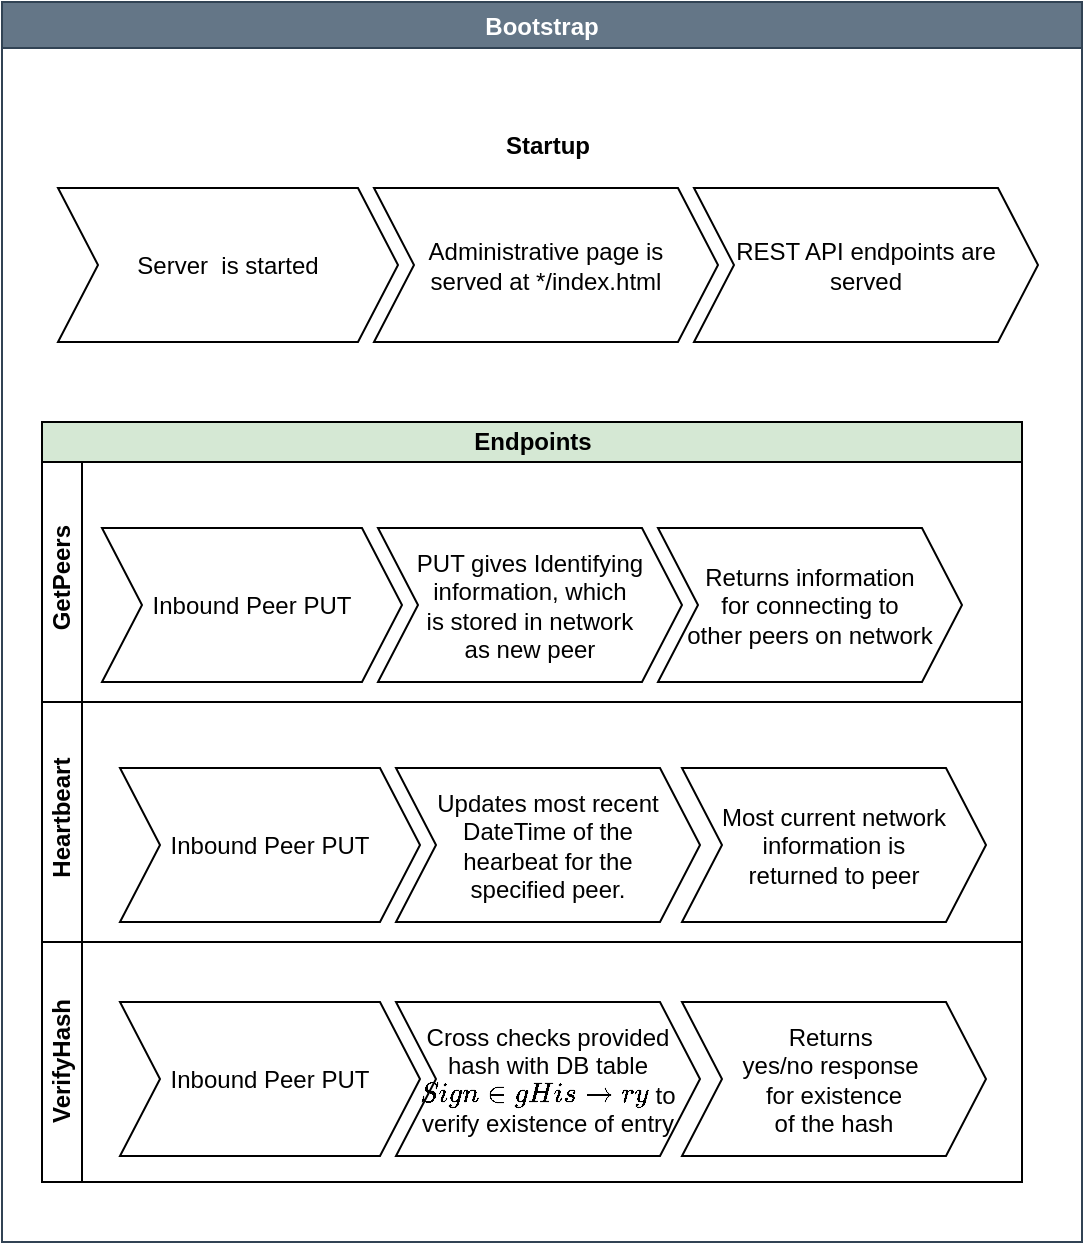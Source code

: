 <mxfile version="26.1.1">
  <diagram name="Page-1" id="BpE3_lpSMCLxKBNczJT9">
    <mxGraphModel dx="680" dy="1735" grid="1" gridSize="10" guides="1" tooltips="1" connect="1" arrows="1" fold="1" page="1" pageScale="1" pageWidth="850" pageHeight="1100" math="0" shadow="0">
      <root>
        <mxCell id="0" />
        <mxCell id="1" parent="0" />
        <mxCell id="4eRXQI7TkmCaAus5UfjQ-1" value="Bootstrap" style="swimlane;fillColor=#647687;strokeColor=#314354;labelBackgroundColor=none;startSize=23;fontColor=#ffffff;swimlaneFillColor=default;" vertex="1" parent="1">
          <mxGeometry x="100" y="-10" width="540" height="620" as="geometry" />
        </mxCell>
        <mxCell id="4eRXQI7TkmCaAus5UfjQ-2" value="Endpoints" style="swimlane;childLayout=stackLayout;resizeParent=1;resizeParentMax=0;horizontal=1;startSize=20;horizontalStack=0;html=1;fillColor=#d5e8d4;strokeColor=#000000;" vertex="1" parent="4eRXQI7TkmCaAus5UfjQ-1">
          <mxGeometry x="20" y="210" width="490" height="380" as="geometry" />
        </mxCell>
        <mxCell id="4eRXQI7TkmCaAus5UfjQ-3" value="&amp;nbsp;GetPeers" style="swimlane;startSize=20;horizontal=0;html=1;" vertex="1" parent="4eRXQI7TkmCaAus5UfjQ-2">
          <mxGeometry y="20" width="490" height="120" as="geometry" />
        </mxCell>
        <mxCell id="4eRXQI7TkmCaAus5UfjQ-4" value="" style="swimlane;childLayout=stackLayout;horizontal=1;fillColor=none;horizontalStack=1;resizeParent=1;resizeParentMax=0;resizeLast=0;collapsible=0;strokeColor=none;stackBorder=10;stackSpacing=-12;resizable=1;align=center;points=[];whiteSpace=wrap;html=1;" vertex="1" parent="4eRXQI7TkmCaAus5UfjQ-3">
          <mxGeometry x="20" width="450" height="120" as="geometry" />
        </mxCell>
        <mxCell id="4eRXQI7TkmCaAus5UfjQ-5" value="&lt;div&gt;Inbound Peer PUT&lt;/div&gt;" style="shape=step;perimeter=stepPerimeter;fixedSize=1;points=[];whiteSpace=wrap;html=1;" vertex="1" parent="4eRXQI7TkmCaAus5UfjQ-4">
          <mxGeometry x="10" y="33" width="150" height="77" as="geometry" />
        </mxCell>
        <mxCell id="4eRXQI7TkmCaAus5UfjQ-6" value="&lt;div&gt;PUT gives Identifying&lt;/div&gt;&lt;div&gt;information, which&lt;/div&gt;&lt;div&gt;is stored in network&lt;/div&gt;&lt;div&gt;as new peer&lt;/div&gt;" style="shape=step;perimeter=stepPerimeter;fixedSize=1;points=[];whiteSpace=wrap;html=1;" vertex="1" parent="4eRXQI7TkmCaAus5UfjQ-4">
          <mxGeometry x="148" y="33" width="152" height="77" as="geometry" />
        </mxCell>
        <mxCell id="4eRXQI7TkmCaAus5UfjQ-7" value="&lt;div&gt;Returns information&lt;/div&gt;&lt;div&gt;for connecting to&lt;/div&gt;&lt;div&gt;other peers on network&lt;br&gt;&lt;/div&gt;" style="shape=step;perimeter=stepPerimeter;fixedSize=1;points=[];whiteSpace=wrap;html=1;" vertex="1" parent="4eRXQI7TkmCaAus5UfjQ-4">
          <mxGeometry x="288" y="33" width="152" height="77" as="geometry" />
        </mxCell>
        <mxCell id="4eRXQI7TkmCaAus5UfjQ-8" value="&amp;nbsp;Heartbeart" style="swimlane;startSize=20;horizontal=0;html=1;" vertex="1" parent="4eRXQI7TkmCaAus5UfjQ-2">
          <mxGeometry y="140" width="490" height="120" as="geometry" />
        </mxCell>
        <mxCell id="4eRXQI7TkmCaAus5UfjQ-9" value="" style="swimlane;childLayout=stackLayout;horizontal=1;fillColor=none;horizontalStack=1;resizeParent=1;resizeParentMax=0;resizeLast=0;collapsible=0;strokeColor=none;stackBorder=10;stackSpacing=-12;resizable=1;align=center;points=[];whiteSpace=wrap;html=1;" vertex="1" parent="4eRXQI7TkmCaAus5UfjQ-8">
          <mxGeometry x="29" width="310" height="120" as="geometry" />
        </mxCell>
        <mxCell id="4eRXQI7TkmCaAus5UfjQ-10" value="Inbound Peer PUT" style="shape=step;perimeter=stepPerimeter;fixedSize=1;points=[];whiteSpace=wrap;html=1;" vertex="1" parent="4eRXQI7TkmCaAus5UfjQ-9">
          <mxGeometry x="10" y="33" width="150" height="77" as="geometry" />
        </mxCell>
        <mxCell id="4eRXQI7TkmCaAus5UfjQ-11" value="&lt;div&gt;Updates most recent&lt;/div&gt;&lt;div&gt;DateTime of the&lt;/div&gt;&lt;div&gt;hearbeat for the &lt;br&gt;&lt;/div&gt;&lt;div&gt;specified peer.&lt;br&gt;&lt;/div&gt;" style="shape=step;perimeter=stepPerimeter;fixedSize=1;points=[];whiteSpace=wrap;html=1;" vertex="1" parent="4eRXQI7TkmCaAus5UfjQ-9">
          <mxGeometry x="148" y="33" width="152" height="77" as="geometry" />
        </mxCell>
        <mxCell id="4eRXQI7TkmCaAus5UfjQ-12" value="&lt;div&gt;Most current network&lt;/div&gt;&lt;div&gt;information is &lt;br&gt;&lt;/div&gt;&lt;div&gt;returned to peer&lt;/div&gt;" style="shape=step;perimeter=stepPerimeter;fixedSize=1;points=[];whiteSpace=wrap;html=1;" vertex="1" parent="4eRXQI7TkmCaAus5UfjQ-8">
          <mxGeometry x="320" y="33" width="152" height="77" as="geometry" />
        </mxCell>
        <mxCell id="4eRXQI7TkmCaAus5UfjQ-17" value="&lt;div&gt;VerifyHash&lt;/div&gt;" style="swimlane;startSize=20;horizontal=0;html=1;" vertex="1" parent="4eRXQI7TkmCaAus5UfjQ-2">
          <mxGeometry y="260" width="490" height="120" as="geometry" />
        </mxCell>
        <mxCell id="4eRXQI7TkmCaAus5UfjQ-18" value="Inbound Peer PUT" style="shape=step;perimeter=stepPerimeter;fixedSize=1;points=[];whiteSpace=wrap;html=1;" vertex="1" parent="4eRXQI7TkmCaAus5UfjQ-17">
          <mxGeometry x="39" y="30" width="150" height="77" as="geometry" />
        </mxCell>
        <mxCell id="4eRXQI7TkmCaAus5UfjQ-19" value="&lt;div&gt;&lt;br&gt;&lt;/div&gt;&lt;div&gt;Cross checks provided&lt;/div&gt;&lt;div&gt;hash with DB table&lt;/div&gt;&lt;div&gt;`SigningHistory` to&lt;/div&gt;&lt;div&gt;verify existence of entry&lt;/div&gt;&lt;div&gt;&lt;br&gt;&lt;/div&gt;" style="shape=step;perimeter=stepPerimeter;fixedSize=1;points=[];whiteSpace=wrap;html=1;" vertex="1" parent="4eRXQI7TkmCaAus5UfjQ-17">
          <mxGeometry x="177" y="30" width="152" height="77" as="geometry" />
        </mxCell>
        <mxCell id="4eRXQI7TkmCaAus5UfjQ-20" value="&lt;div&gt;Returns&amp;nbsp;&lt;/div&gt;&lt;div&gt;yes/no response&amp;nbsp;&lt;/div&gt;&lt;div&gt;for existence&lt;/div&gt;&lt;div&gt;of the hash&lt;/div&gt;" style="shape=step;perimeter=stepPerimeter;fixedSize=1;points=[];whiteSpace=wrap;html=1;" vertex="1" parent="4eRXQI7TkmCaAus5UfjQ-17">
          <mxGeometry x="320" y="30" width="152" height="77" as="geometry" />
        </mxCell>
        <mxCell id="4eRXQI7TkmCaAus5UfjQ-13" value="Startup" style="swimlane;childLayout=stackLayout;horizontal=1;fillColor=none;horizontalStack=1;resizeParent=1;resizeParentMax=0;resizeLast=0;collapsible=0;strokeColor=none;stackBorder=10;stackSpacing=-12;resizable=1;align=center;points=[];whiteSpace=wrap;html=1;startSize=23;" vertex="1" parent="4eRXQI7TkmCaAus5UfjQ-1">
          <mxGeometry x="18" y="60" width="510" height="120" as="geometry" />
        </mxCell>
        <mxCell id="4eRXQI7TkmCaAus5UfjQ-14" value="Server&amp;nbsp; is started" style="shape=step;perimeter=stepPerimeter;fixedSize=1;points=[];whiteSpace=wrap;html=1;" vertex="1" parent="4eRXQI7TkmCaAus5UfjQ-13">
          <mxGeometry x="10" y="33" width="170" height="77" as="geometry" />
        </mxCell>
        <mxCell id="4eRXQI7TkmCaAus5UfjQ-15" value="&lt;div&gt;Administrative page is&lt;/div&gt;&lt;div&gt;served at */index.html&lt;br&gt; &lt;/div&gt;" style="shape=step;perimeter=stepPerimeter;fixedSize=1;points=[];whiteSpace=wrap;html=1;" vertex="1" parent="4eRXQI7TkmCaAus5UfjQ-13">
          <mxGeometry x="168" y="33" width="172" height="77" as="geometry" />
        </mxCell>
        <mxCell id="4eRXQI7TkmCaAus5UfjQ-16" value="&lt;div&gt;REST API endpoints are&lt;/div&gt;&lt;div&gt;served&lt;br&gt;&lt;/div&gt;" style="shape=step;perimeter=stepPerimeter;fixedSize=1;points=[];whiteSpace=wrap;html=1;" vertex="1" parent="4eRXQI7TkmCaAus5UfjQ-13">
          <mxGeometry x="328" y="33" width="172" height="77" as="geometry" />
        </mxCell>
      </root>
    </mxGraphModel>
  </diagram>
</mxfile>
